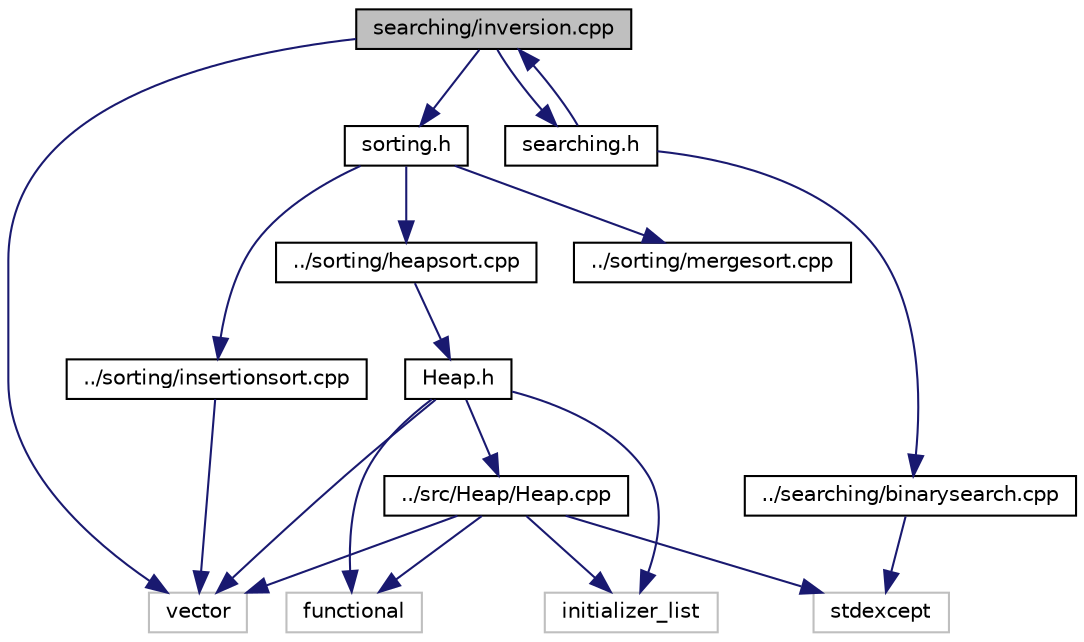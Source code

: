 digraph "searching/inversion.cpp"
{
  edge [fontname="Helvetica",fontsize="10",labelfontname="Helvetica",labelfontsize="10"];
  node [fontname="Helvetica",fontsize="10",shape=record];
  Node1 [label="searching/inversion.cpp",height=0.2,width=0.4,color="black", fillcolor="grey75", style="filled", fontcolor="black"];
  Node1 -> Node2 [color="midnightblue",fontsize="10",style="solid",fontname="Helvetica"];
  Node2 [label="sorting.h",height=0.2,width=0.4,color="black", fillcolor="white", style="filled",URL="$sorting_8h.html"];
  Node2 -> Node3 [color="midnightblue",fontsize="10",style="solid",fontname="Helvetica"];
  Node3 [label="../sorting/insertionsort.cpp",height=0.2,width=0.4,color="black", fillcolor="white", style="filled",URL="$insertionsort_8cpp.html"];
  Node3 -> Node4 [color="midnightblue",fontsize="10",style="solid",fontname="Helvetica"];
  Node4 [label="vector",height=0.2,width=0.4,color="grey75", fillcolor="white", style="filled"];
  Node2 -> Node5 [color="midnightblue",fontsize="10",style="solid",fontname="Helvetica"];
  Node5 [label="../sorting/mergesort.cpp",height=0.2,width=0.4,color="black", fillcolor="white", style="filled",URL="$mergesort_8cpp.html"];
  Node2 -> Node6 [color="midnightblue",fontsize="10",style="solid",fontname="Helvetica"];
  Node6 [label="../sorting/heapsort.cpp",height=0.2,width=0.4,color="black", fillcolor="white", style="filled",URL="$heapsort_8cpp.html"];
  Node6 -> Node7 [color="midnightblue",fontsize="10",style="solid",fontname="Helvetica"];
  Node7 [label="Heap.h",height=0.2,width=0.4,color="black", fillcolor="white", style="filled",URL="$_heap_8h.html"];
  Node7 -> Node4 [color="midnightblue",fontsize="10",style="solid",fontname="Helvetica"];
  Node7 -> Node8 [color="midnightblue",fontsize="10",style="solid",fontname="Helvetica"];
  Node8 [label="initializer_list",height=0.2,width=0.4,color="grey75", fillcolor="white", style="filled"];
  Node7 -> Node9 [color="midnightblue",fontsize="10",style="solid",fontname="Helvetica"];
  Node9 [label="functional",height=0.2,width=0.4,color="grey75", fillcolor="white", style="filled"];
  Node7 -> Node10 [color="midnightblue",fontsize="10",style="solid",fontname="Helvetica"];
  Node10 [label="../src/Heap/Heap.cpp",height=0.2,width=0.4,color="black", fillcolor="white", style="filled",URL="$_heap_8cpp.html"];
  Node10 -> Node4 [color="midnightblue",fontsize="10",style="solid",fontname="Helvetica"];
  Node10 -> Node8 [color="midnightblue",fontsize="10",style="solid",fontname="Helvetica"];
  Node10 -> Node9 [color="midnightblue",fontsize="10",style="solid",fontname="Helvetica"];
  Node10 -> Node11 [color="midnightblue",fontsize="10",style="solid",fontname="Helvetica"];
  Node11 [label="stdexcept",height=0.2,width=0.4,color="grey75", fillcolor="white", style="filled"];
  Node1 -> Node12 [color="midnightblue",fontsize="10",style="solid",fontname="Helvetica"];
  Node12 [label="searching.h",height=0.2,width=0.4,color="black", fillcolor="white", style="filled",URL="$searching_8h.html"];
  Node12 -> Node13 [color="midnightblue",fontsize="10",style="solid",fontname="Helvetica"];
  Node13 [label="../searching/binarysearch.cpp",height=0.2,width=0.4,color="black", fillcolor="white", style="filled",URL="$binarysearch_8cpp.html"];
  Node13 -> Node11 [color="midnightblue",fontsize="10",style="solid",fontname="Helvetica"];
  Node12 -> Node1 [color="midnightblue",fontsize="10",style="solid",fontname="Helvetica"];
  Node1 -> Node4 [color="midnightblue",fontsize="10",style="solid",fontname="Helvetica"];
}
